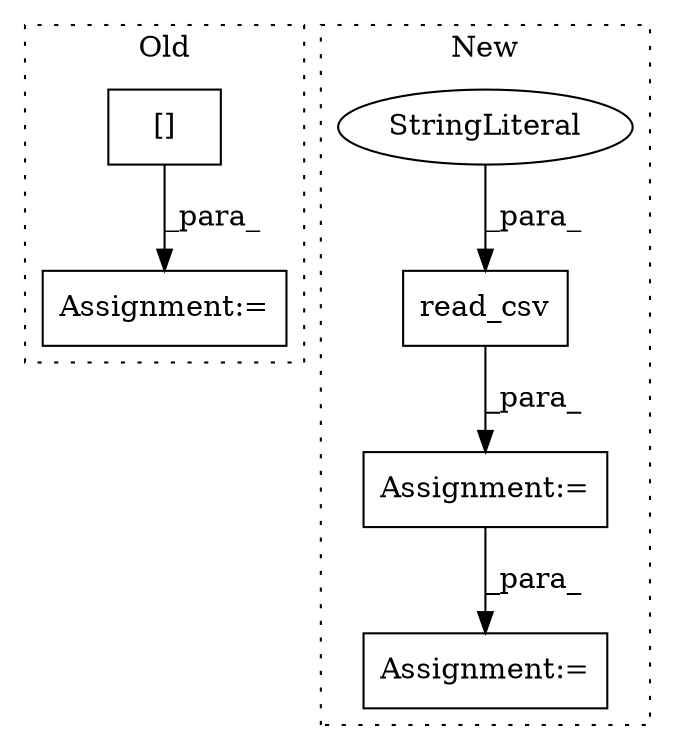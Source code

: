 digraph G {
subgraph cluster0 {
1 [label="[]" a="2" s="820,842" l="12,1" shape="box"];
5 [label="Assignment:=" a="7" s="819" l="1" shape="box"];
label = "Old";
style="dotted";
}
subgraph cluster1 {
2 [label="read_csv" a="32" s="604,638" l="9,1" shape="box"];
3 [label="StringLiteral" a="45" s="613" l="25" shape="ellipse"];
4 [label="Assignment:=" a="7" s="596" l="1" shape="box"];
6 [label="Assignment:=" a="7" s="801,888" l="53,2" shape="box"];
label = "New";
style="dotted";
}
1 -> 5 [label="_para_"];
2 -> 4 [label="_para_"];
3 -> 2 [label="_para_"];
4 -> 6 [label="_para_"];
}